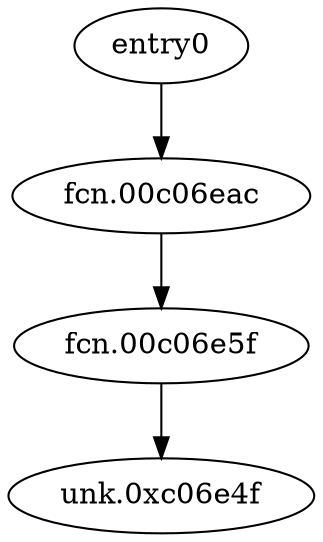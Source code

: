 digraph code {
  "0x00c06c58" [label="entry0"];
  "0x00c06c58" -> "0x00c06eac";
  "0x00c06eac" [label="fcn.00c06eac"];
  "0x00c06eac" [label="fcn.00c06eac"];
  "0x00c06eac" -> "0x00c06e5f";
  "0x00c06e5f" [label="fcn.00c06e5f"];
  "0x00c06e5f" [label="fcn.00c06e5f"];
  "0x00c06e5f" -> "0x00c06e4f";
  "0x00c06e4f" [label="unk.0xc06e4f"];
}